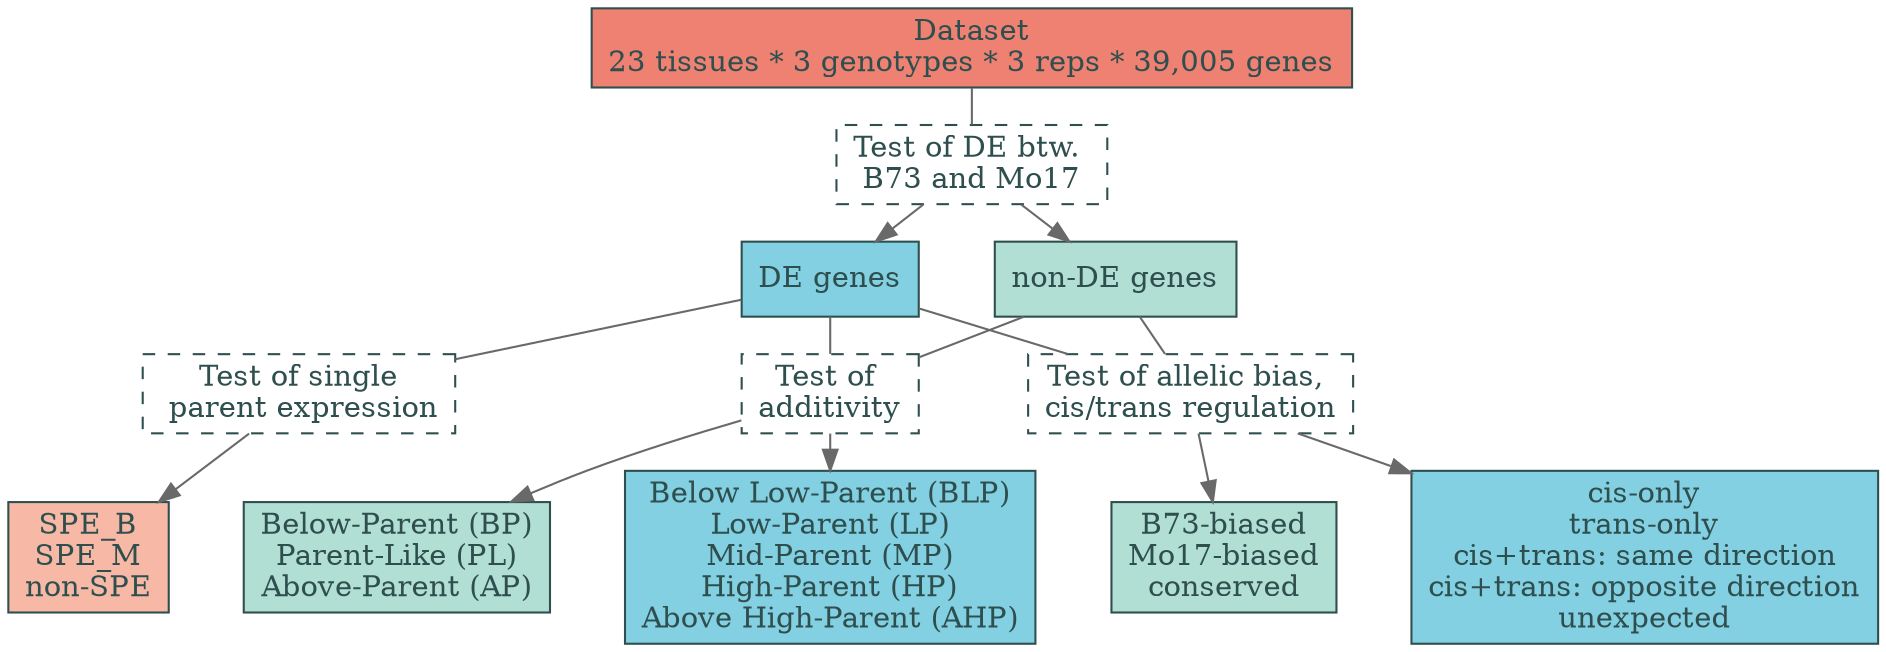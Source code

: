 digraph briggs {

  graph [compound = true, nodesep = .5, ranksep = .25,
         color = crimson, ordering = out]

  node [fontcolor = darkslategray,
        shape = rectangle, fixedsize = false, width = 1,
        style = filled, fillcolor = white, color = darkslategray]

  edge [color = DimGray, arrowhead = normal, arrowtail = none]

  title [label = "Dataset\n23 tissues * 3 genotypes * 3 reps * 39,005 genes", width = 2, fillcolor = "#E64B35B2"]
  pDE [label = "DE genes", fillcolor = "#4DBBD5B2"]
  non_pDE [label = "non-DE genes", fillcolor = "#91D1C2B2"]
  SPE [label = "SPE_B\nSPE_M\nnon-SPE", fillcolor = "#F39B7FB2"]
  hDE [label = "Below-Parent (BP)\nParent-Like (PL)\nAbove-Parent (AP)", fillcolor = "#91D1C2B2"]
  Dom [label = "Below Low-Parent (BLP)\nLow-Parent (LP)\nMid-Parent (MP)\nHigh-Parent (HP)\nAbove High-Parent (AHP)", fillcolor = "#4DBBD5B2"]
  Reg2 [label = "B73-biased\nMo17-biased\nconserved", fillcolor = "#91D1C2B2"]
  Reg [label = "cis-only\ntrans-only\ncis+trans: same direction\ncis+trans: opposite direction\nunexpected", fillcolor = "#4DBBD5B2"]
  pDE_test [style = dashed, label = "Test of DE btw. \nB73 and Mo17"]
  SPE_test [style = dashed, label = "Test of single\n parent expression"]
  Add_test [style = dashed, label = "Test of \nadditivity"]
  Reg_test [style = dashed, label = "Test of allelic bias, \ncis/trans regulation"]

  title -> pDE_test [arrowhead = none]
  pDE_test -> {pDE non_pDE}
  pDE -> {Add_test Reg_test SPE_test} [arrowhead = none]
  non_pDE -> {Add_test Reg_test} [arrowhead = none]
  SPE_test -> {SPE} 
  Add_test -> {hDE Dom}
  Reg_test -> {Reg2 Reg}

}

